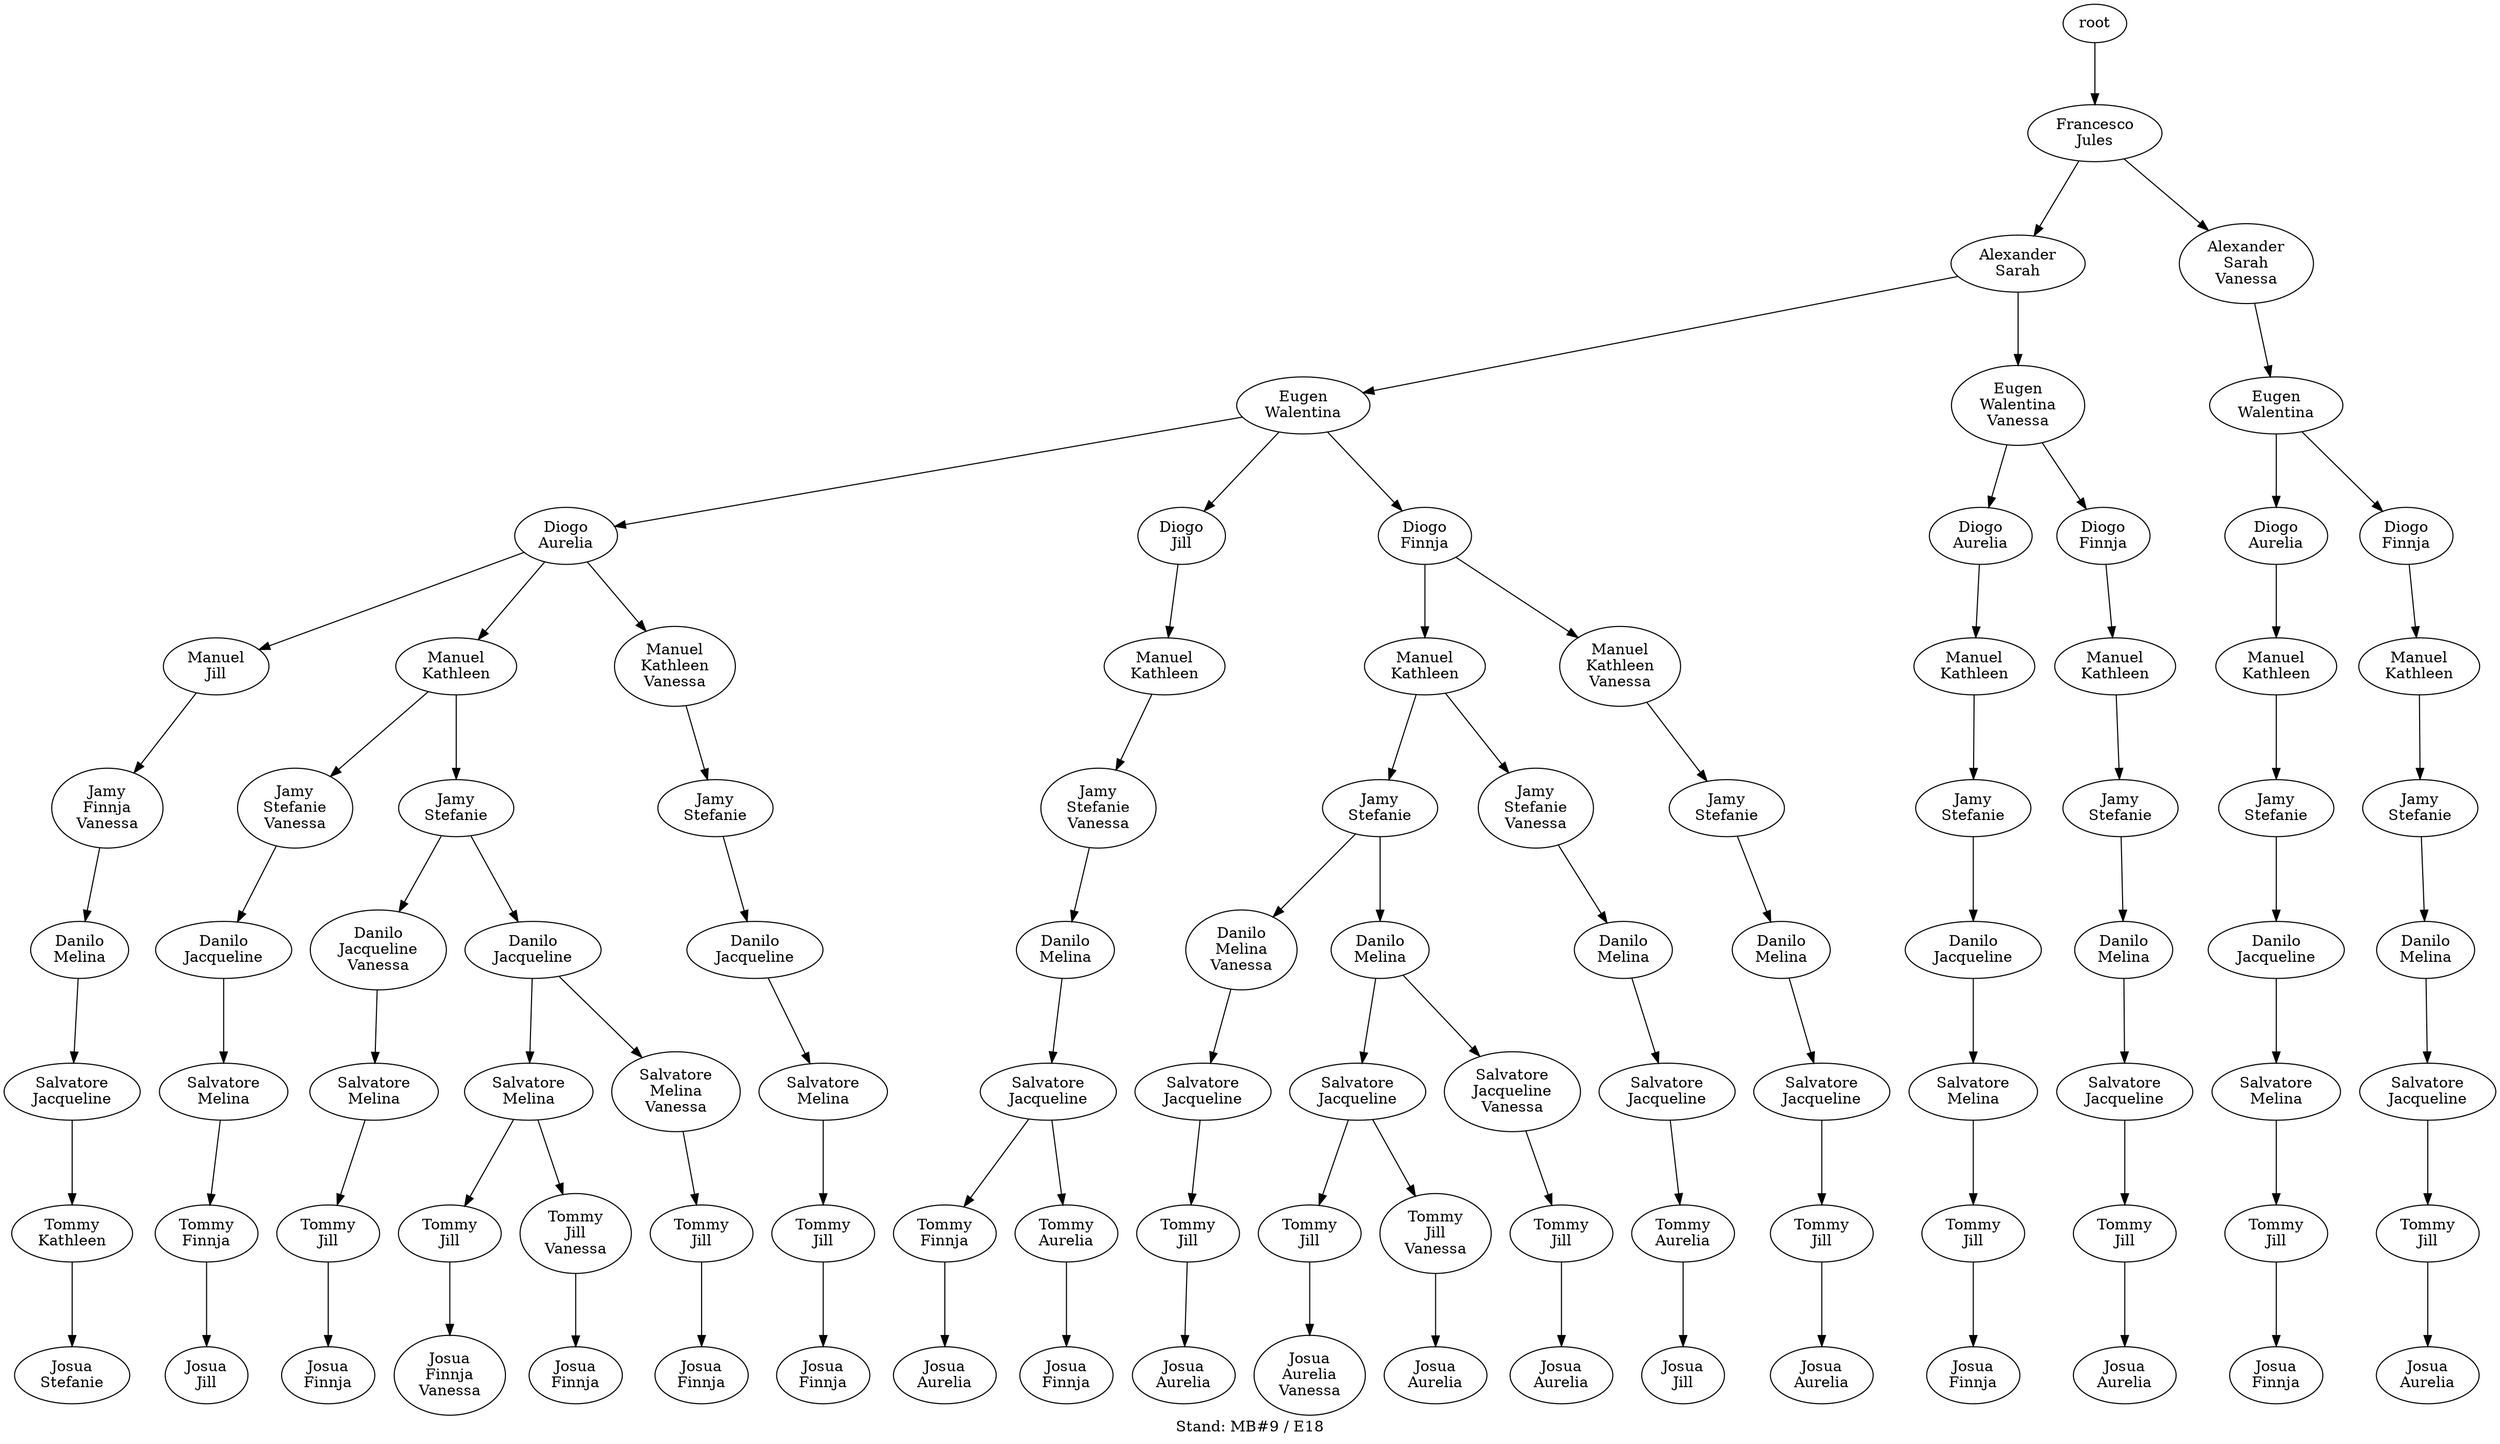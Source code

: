 digraph D { labelloc="b"; label="Stand: MB#9 / E18"; ranksep=0.8;
"root/9"[label="Francesco\nJules"]
"root" -> "root/9";
"root/9/6"[label="Alexander\nSarah"]
"root/9" -> "root/9/6";
"root/9/6/8"[label="Eugen\nWalentina"]
"root/9/6" -> "root/9/6/8";
"root/9/6/8/0"[label="Diogo\nAurelia"]
"root/9/6/8" -> "root/9/6/8/0";
"root/9/6/8/0/3"[label="Manuel\nJill"]
"root/9/6/8/0" -> "root/9/6/8/0/3";
"root/9/6/8/0/3/1,10"[label="Jamy\nFinnja\nVanessa"]
"root/9/6/8/0/3" -> "root/9/6/8/0/3/1,10";
"root/9/6/8/0/3/1,10/5"[label="Danilo\nMelina"]
"root/9/6/8/0/3/1,10" -> "root/9/6/8/0/3/1,10/5";
"root/9/6/8/0/3/1,10/5/2"[label="Salvatore\nJacqueline"]
"root/9/6/8/0/3/1,10/5" -> "root/9/6/8/0/3/1,10/5/2";
"root/9/6/8/0/3/1,10/5/2/4"[label="Tommy\nKathleen"]
"root/9/6/8/0/3/1,10/5/2" -> "root/9/6/8/0/3/1,10/5/2/4";
"root/9/6/8/0/3/1,10/5/2/4/7"[label="Josua\nStefanie"]
"root/9/6/8/0/3/1,10/5/2/4" -> "root/9/6/8/0/3/1,10/5/2/4/7";
"root/9/6/8/3"[label="Diogo\nJill"]
"root/9/6/8" -> "root/9/6/8/3";
"root/9/6/8/3/4"[label="Manuel\nKathleen"]
"root/9/6/8/3" -> "root/9/6/8/3/4";
"root/9/6/8/3/4/7,10"[label="Jamy\nStefanie\nVanessa"]
"root/9/6/8/3/4" -> "root/9/6/8/3/4/7,10";
"root/9/6/8/3/4/7,10/5"[label="Danilo\nMelina"]
"root/9/6/8/3/4/7,10" -> "root/9/6/8/3/4/7,10/5";
"root/9/6/8/3/4/7,10/5/2"[label="Salvatore\nJacqueline"]
"root/9/6/8/3/4/7,10/5" -> "root/9/6/8/3/4/7,10/5/2";
"root/9/6/8/3/4/7,10/5/2/1"[label="Tommy\nFinnja"]
"root/9/6/8/3/4/7,10/5/2" -> "root/9/6/8/3/4/7,10/5/2/1";
"root/9/6/8/3/4/7,10/5/2/1/0"[label="Josua\nAurelia"]
"root/9/6/8/3/4/7,10/5/2/1" -> "root/9/6/8/3/4/7,10/5/2/1/0";
"root/9/6/8/0/4"[label="Manuel\nKathleen"]
"root/9/6/8/0" -> "root/9/6/8/0/4";
"root/9/6/8/0/4/7,10"[label="Jamy\nStefanie\nVanessa"]
"root/9/6/8/0/4" -> "root/9/6/8/0/4/7,10";
"root/9/6/8/0/4/7,10/2"[label="Danilo\nJacqueline"]
"root/9/6/8/0/4/7,10" -> "root/9/6/8/0/4/7,10/2";
"root/9/6/8/0/4/7,10/2/5"[label="Salvatore\nMelina"]
"root/9/6/8/0/4/7,10/2" -> "root/9/6/8/0/4/7,10/2/5";
"root/9/6/8/0/4/7,10/2/5/1"[label="Tommy\nFinnja"]
"root/9/6/8/0/4/7,10/2/5" -> "root/9/6/8/0/4/7,10/2/5/1";
"root/9/6/8/0/4/7,10/2/5/1/3"[label="Josua\nJill"]
"root/9/6/8/0/4/7,10/2/5/1" -> "root/9/6/8/0/4/7,10/2/5/1/3";
"root/9/6,10"[label="Alexander\nSarah\nVanessa"]
"root/9" -> "root/9/6,10";
"root/9/6,10/8"[label="Eugen\nWalentina"]
"root/9/6,10" -> "root/9/6,10/8";
"root/9/6,10/8/0"[label="Diogo\nAurelia"]
"root/9/6,10/8" -> "root/9/6,10/8/0";
"root/9/6,10/8/0/4"[label="Manuel\nKathleen"]
"root/9/6,10/8/0" -> "root/9/6,10/8/0/4";
"root/9/6,10/8/0/4/7"[label="Jamy\nStefanie"]
"root/9/6,10/8/0/4" -> "root/9/6,10/8/0/4/7";
"root/9/6,10/8/0/4/7/2"[label="Danilo\nJacqueline"]
"root/9/6,10/8/0/4/7" -> "root/9/6,10/8/0/4/7/2";
"root/9/6,10/8/0/4/7/2/5"[label="Salvatore\nMelina"]
"root/9/6,10/8/0/4/7/2" -> "root/9/6,10/8/0/4/7/2/5";
"root/9/6,10/8/0/4/7/2/5/3"[label="Tommy\nJill"]
"root/9/6,10/8/0/4/7/2/5" -> "root/9/6,10/8/0/4/7/2/5/3";
"root/9/6,10/8/0/4/7/2/5/3/1"[label="Josua\nFinnja"]
"root/9/6,10/8/0/4/7/2/5/3" -> "root/9/6,10/8/0/4/7/2/5/3/1";
"root/9/6/8/0/4/7"[label="Jamy\nStefanie"]
"root/9/6/8/0/4" -> "root/9/6/8/0/4/7";
"root/9/6/8/0/4/7/2,10"[label="Danilo\nJacqueline\nVanessa"]
"root/9/6/8/0/4/7" -> "root/9/6/8/0/4/7/2,10";
"root/9/6/8/0/4/7/2,10/5"[label="Salvatore\nMelina"]
"root/9/6/8/0/4/7/2,10" -> "root/9/6/8/0/4/7/2,10/5";
"root/9/6/8/0/4/7/2,10/5/3"[label="Tommy\nJill"]
"root/9/6/8/0/4/7/2,10/5" -> "root/9/6/8/0/4/7/2,10/5/3";
"root/9/6/8/0/4/7/2,10/5/3/1"[label="Josua\nFinnja"]
"root/9/6/8/0/4/7/2,10/5/3" -> "root/9/6/8/0/4/7/2,10/5/3/1";
"root/9/6/8,10"[label="Eugen\nWalentina\nVanessa"]
"root/9/6" -> "root/9/6/8,10";
"root/9/6/8,10/0"[label="Diogo\nAurelia"]
"root/9/6/8,10" -> "root/9/6/8,10/0";
"root/9/6/8,10/0/4"[label="Manuel\nKathleen"]
"root/9/6/8,10/0" -> "root/9/6/8,10/0/4";
"root/9/6/8,10/0/4/7"[label="Jamy\nStefanie"]
"root/9/6/8,10/0/4" -> "root/9/6/8,10/0/4/7";
"root/9/6/8,10/0/4/7/2"[label="Danilo\nJacqueline"]
"root/9/6/8,10/0/4/7" -> "root/9/6/8,10/0/4/7/2";
"root/9/6/8,10/0/4/7/2/5"[label="Salvatore\nMelina"]
"root/9/6/8,10/0/4/7/2" -> "root/9/6/8,10/0/4/7/2/5";
"root/9/6/8,10/0/4/7/2/5/3"[label="Tommy\nJill"]
"root/9/6/8,10/0/4/7/2/5" -> "root/9/6/8,10/0/4/7/2/5/3";
"root/9/6/8,10/0/4/7/2/5/3/1"[label="Josua\nFinnja"]
"root/9/6/8,10/0/4/7/2/5/3" -> "root/9/6/8,10/0/4/7/2/5/3/1";
"root/9/6/8/0/4/7/2"[label="Danilo\nJacqueline"]
"root/9/6/8/0/4/7" -> "root/9/6/8/0/4/7/2";
"root/9/6/8/0/4/7/2/5"[label="Salvatore\nMelina"]
"root/9/6/8/0/4/7/2" -> "root/9/6/8/0/4/7/2/5";
"root/9/6/8/0/4/7/2/5/3"[label="Tommy\nJill"]
"root/9/6/8/0/4/7/2/5" -> "root/9/6/8/0/4/7/2/5/3";
"root/9/6/8/0/4/7/2/5/3/1,10"[label="Josua\nFinnja\nVanessa"]
"root/9/6/8/0/4/7/2/5/3" -> "root/9/6/8/0/4/7/2/5/3/1,10";
"root/9/6/8/0/4,10"[label="Manuel\nKathleen\nVanessa"]
"root/9/6/8/0" -> "root/9/6/8/0/4,10";
"root/9/6/8/0/4,10/7"[label="Jamy\nStefanie"]
"root/9/6/8/0/4,10" -> "root/9/6/8/0/4,10/7";
"root/9/6/8/0/4,10/7/2"[label="Danilo\nJacqueline"]
"root/9/6/8/0/4,10/7" -> "root/9/6/8/0/4,10/7/2";
"root/9/6/8/0/4,10/7/2/5"[label="Salvatore\nMelina"]
"root/9/6/8/0/4,10/7/2" -> "root/9/6/8/0/4,10/7/2/5";
"root/9/6/8/0/4,10/7/2/5/3"[label="Tommy\nJill"]
"root/9/6/8/0/4,10/7/2/5" -> "root/9/6/8/0/4,10/7/2/5/3";
"root/9/6/8/0/4,10/7/2/5/3/1"[label="Josua\nFinnja"]
"root/9/6/8/0/4,10/7/2/5/3" -> "root/9/6/8/0/4,10/7/2/5/3/1";
"root/9/6/8/0/4/7/2/5,10"[label="Salvatore\nMelina\nVanessa"]
"root/9/6/8/0/4/7/2" -> "root/9/6/8/0/4/7/2/5,10";
"root/9/6/8/0/4/7/2/5,10/3"[label="Tommy\nJill"]
"root/9/6/8/0/4/7/2/5,10" -> "root/9/6/8/0/4/7/2/5,10/3";
"root/9/6/8/0/4/7/2/5,10/3/1"[label="Josua\nFinnja"]
"root/9/6/8/0/4/7/2/5,10/3" -> "root/9/6/8/0/4/7/2/5,10/3/1";
"root/9/6/8/0/4/7/2/5/3,10"[label="Tommy\nJill\nVanessa"]
"root/9/6/8/0/4/7/2/5" -> "root/9/6/8/0/4/7/2/5/3,10";
"root/9/6/8/0/4/7/2/5/3,10/1"[label="Josua\nFinnja"]
"root/9/6/8/0/4/7/2/5/3,10" -> "root/9/6/8/0/4/7/2/5/3,10/1";
"root/9/6,10/8/1"[label="Diogo\nFinnja"]
"root/9/6,10/8" -> "root/9/6,10/8/1";
"root/9/6,10/8/1/4"[label="Manuel\nKathleen"]
"root/9/6,10/8/1" -> "root/9/6,10/8/1/4";
"root/9/6,10/8/1/4/7"[label="Jamy\nStefanie"]
"root/9/6,10/8/1/4" -> "root/9/6,10/8/1/4/7";
"root/9/6,10/8/1/4/7/5"[label="Danilo\nMelina"]
"root/9/6,10/8/1/4/7" -> "root/9/6,10/8/1/4/7/5";
"root/9/6,10/8/1/4/7/5/2"[label="Salvatore\nJacqueline"]
"root/9/6,10/8/1/4/7/5" -> "root/9/6,10/8/1/4/7/5/2";
"root/9/6,10/8/1/4/7/5/2/3"[label="Tommy\nJill"]
"root/9/6,10/8/1/4/7/5/2" -> "root/9/6,10/8/1/4/7/5/2/3";
"root/9/6,10/8/1/4/7/5/2/3/0"[label="Josua\nAurelia"]
"root/9/6,10/8/1/4/7/5/2/3" -> "root/9/6,10/8/1/4/7/5/2/3/0";
"root/9/6/8/1"[label="Diogo\nFinnja"]
"root/9/6/8" -> "root/9/6/8/1";
"root/9/6/8/1/4"[label="Manuel\nKathleen"]
"root/9/6/8/1" -> "root/9/6/8/1/4";
"root/9/6/8/1/4/7"[label="Jamy\nStefanie"]
"root/9/6/8/1/4" -> "root/9/6/8/1/4/7";
"root/9/6/8/1/4/7/5,10"[label="Danilo\nMelina\nVanessa"]
"root/9/6/8/1/4/7" -> "root/9/6/8/1/4/7/5,10";
"root/9/6/8/1/4/7/5,10/2"[label="Salvatore\nJacqueline"]
"root/9/6/8/1/4/7/5,10" -> "root/9/6/8/1/4/7/5,10/2";
"root/9/6/8/1/4/7/5,10/2/3"[label="Tommy\nJill"]
"root/9/6/8/1/4/7/5,10/2" -> "root/9/6/8/1/4/7/5,10/2/3";
"root/9/6/8/1/4/7/5,10/2/3/0"[label="Josua\nAurelia"]
"root/9/6/8/1/4/7/5,10/2/3" -> "root/9/6/8/1/4/7/5,10/2/3/0";
"root/9/6/8,10/1"[label="Diogo\nFinnja"]
"root/9/6/8,10" -> "root/9/6/8,10/1";
"root/9/6/8,10/1/4"[label="Manuel\nKathleen"]
"root/9/6/8,10/1" -> "root/9/6/8,10/1/4";
"root/9/6/8,10/1/4/7"[label="Jamy\nStefanie"]
"root/9/6/8,10/1/4" -> "root/9/6/8,10/1/4/7";
"root/9/6/8,10/1/4/7/5"[label="Danilo\nMelina"]
"root/9/6/8,10/1/4/7" -> "root/9/6/8,10/1/4/7/5";
"root/9/6/8,10/1/4/7/5/2"[label="Salvatore\nJacqueline"]
"root/9/6/8,10/1/4/7/5" -> "root/9/6/8,10/1/4/7/5/2";
"root/9/6/8,10/1/4/7/5/2/3"[label="Tommy\nJill"]
"root/9/6/8,10/1/4/7/5/2" -> "root/9/6/8,10/1/4/7/5/2/3";
"root/9/6/8,10/1/4/7/5/2/3/0"[label="Josua\nAurelia"]
"root/9/6/8,10/1/4/7/5/2/3" -> "root/9/6/8,10/1/4/7/5/2/3/0";
"root/9/6/8/1/4/7/5"[label="Danilo\nMelina"]
"root/9/6/8/1/4/7" -> "root/9/6/8/1/4/7/5";
"root/9/6/8/1/4/7/5/2"[label="Salvatore\nJacqueline"]
"root/9/6/8/1/4/7/5" -> "root/9/6/8/1/4/7/5/2";
"root/9/6/8/1/4/7/5/2/3"[label="Tommy\nJill"]
"root/9/6/8/1/4/7/5/2" -> "root/9/6/8/1/4/7/5/2/3";
"root/9/6/8/1/4/7/5/2/3/0,10"[label="Josua\nAurelia\nVanessa"]
"root/9/6/8/1/4/7/5/2/3" -> "root/9/6/8/1/4/7/5/2/3/0,10";
"root/9/6/8/1/4,10"[label="Manuel\nKathleen\nVanessa"]
"root/9/6/8/1" -> "root/9/6/8/1/4,10";
"root/9/6/8/1/4,10/7"[label="Jamy\nStefanie"]
"root/9/6/8/1/4,10" -> "root/9/6/8/1/4,10/7";
"root/9/6/8/1/4,10/7/5"[label="Danilo\nMelina"]
"root/9/6/8/1/4,10/7" -> "root/9/6/8/1/4,10/7/5";
"root/9/6/8/1/4,10/7/5/2"[label="Salvatore\nJacqueline"]
"root/9/6/8/1/4,10/7/5" -> "root/9/6/8/1/4,10/7/5/2";
"root/9/6/8/1/4,10/7/5/2/3"[label="Tommy\nJill"]
"root/9/6/8/1/4,10/7/5/2" -> "root/9/6/8/1/4,10/7/5/2/3";
"root/9/6/8/1/4,10/7/5/2/3/0"[label="Josua\nAurelia"]
"root/9/6/8/1/4,10/7/5/2/3" -> "root/9/6/8/1/4,10/7/5/2/3/0";
"root/9/6/8/1/4/7/5/2,10"[label="Salvatore\nJacqueline\nVanessa"]
"root/9/6/8/1/4/7/5" -> "root/9/6/8/1/4/7/5/2,10";
"root/9/6/8/1/4/7/5/2,10/3"[label="Tommy\nJill"]
"root/9/6/8/1/4/7/5/2,10" -> "root/9/6/8/1/4/7/5/2,10/3";
"root/9/6/8/1/4/7/5/2,10/3/0"[label="Josua\nAurelia"]
"root/9/6/8/1/4/7/5/2,10/3" -> "root/9/6/8/1/4/7/5/2,10/3/0";
"root/9/6/8/1/4/7/5/2/3,10"[label="Tommy\nJill\nVanessa"]
"root/9/6/8/1/4/7/5/2" -> "root/9/6/8/1/4/7/5/2/3,10";
"root/9/6/8/1/4/7/5/2/3,10/0"[label="Josua\nAurelia"]
"root/9/6/8/1/4/7/5/2/3,10" -> "root/9/6/8/1/4/7/5/2/3,10/0";
"root/9/6/8/3/4/7,10/5/2/0"[label="Tommy\nAurelia"]
"root/9/6/8/3/4/7,10/5/2" -> "root/9/6/8/3/4/7,10/5/2/0";
"root/9/6/8/3/4/7,10/5/2/0/1"[label="Josua\nFinnja"]
"root/9/6/8/3/4/7,10/5/2/0" -> "root/9/6/8/3/4/7,10/5/2/0/1";
"root/9/6/8/1/4/7,10"[label="Jamy\nStefanie\nVanessa"]
"root/9/6/8/1/4" -> "root/9/6/8/1/4/7,10";
"root/9/6/8/1/4/7,10/5"[label="Danilo\nMelina"]
"root/9/6/8/1/4/7,10" -> "root/9/6/8/1/4/7,10/5";
"root/9/6/8/1/4/7,10/5/2"[label="Salvatore\nJacqueline"]
"root/9/6/8/1/4/7,10/5" -> "root/9/6/8/1/4/7,10/5/2";
"root/9/6/8/1/4/7,10/5/2/0"[label="Tommy\nAurelia"]
"root/9/6/8/1/4/7,10/5/2" -> "root/9/6/8/1/4/7,10/5/2/0";
"root/9/6/8/1/4/7,10/5/2/0/3"[label="Josua\nJill"]
"root/9/6/8/1/4/7,10/5/2/0" -> "root/9/6/8/1/4/7,10/5/2/0/3";
}
